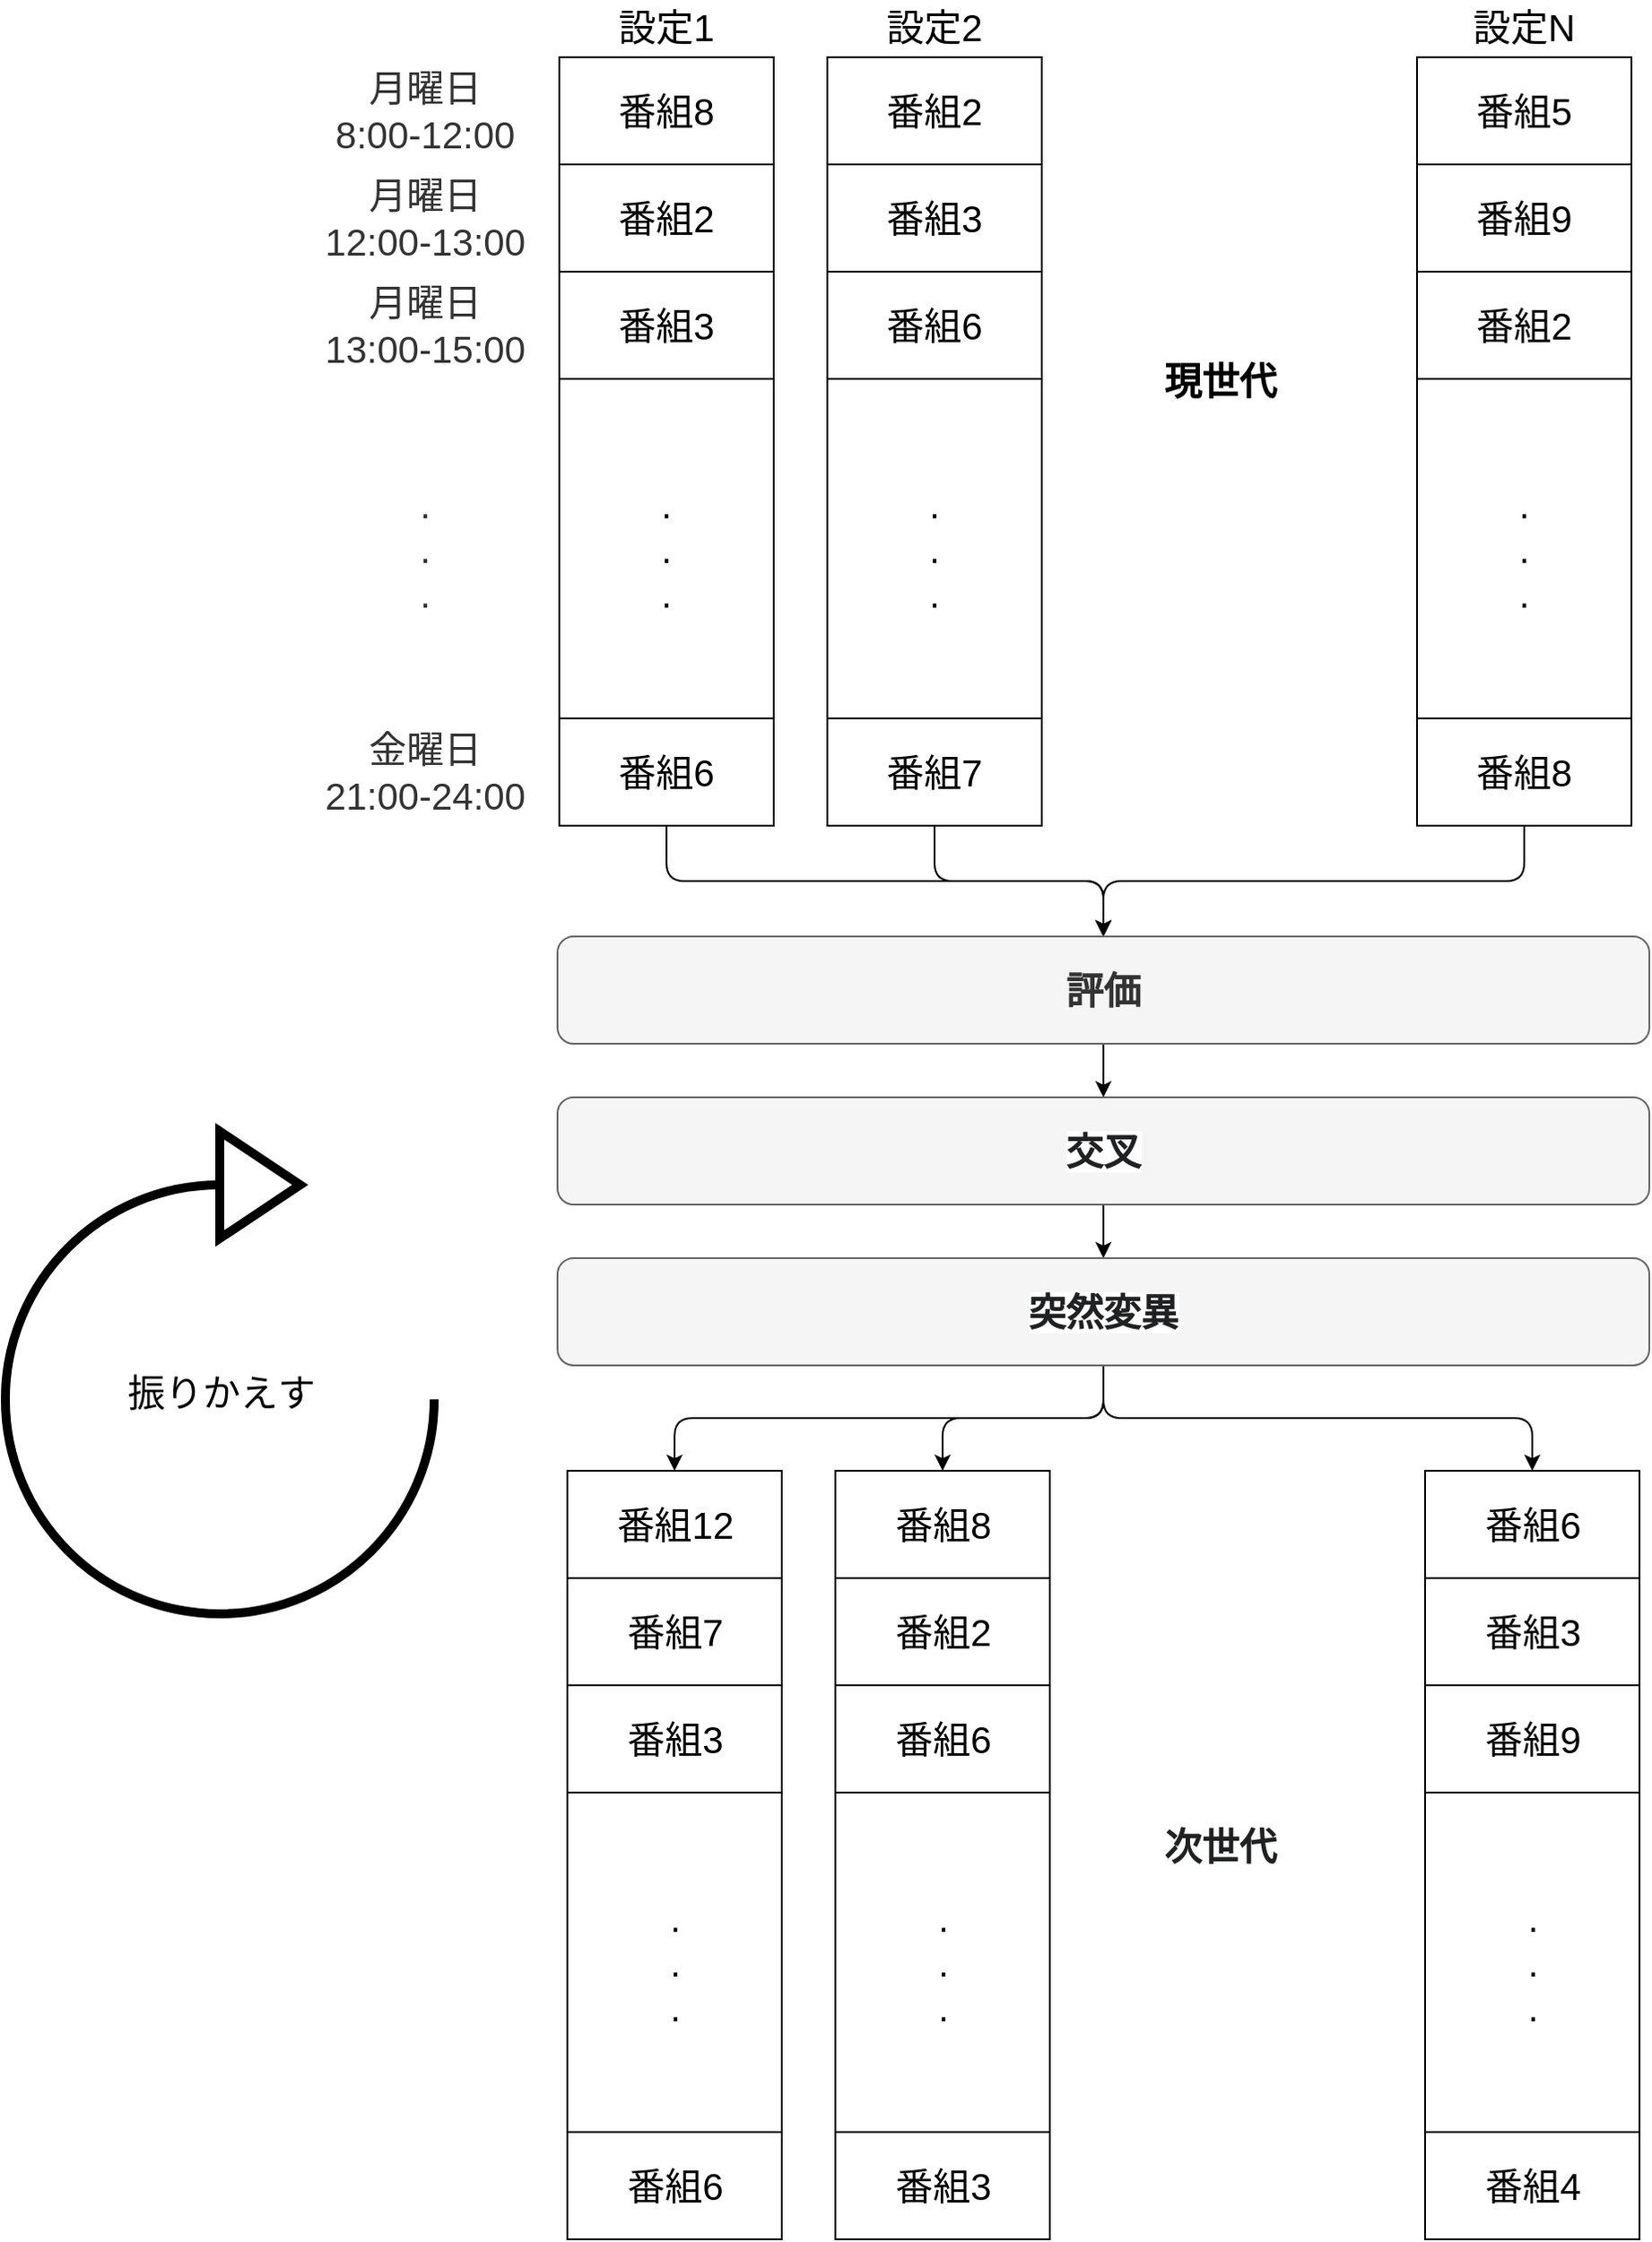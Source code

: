 <mxfile version="20.2.8" type="device"><diagram id="P8wka1WNHysXQKmYr82N" name="ds_impact"><mxGraphModel dx="2545" dy="1680" grid="1" gridSize="10" guides="1" tooltips="1" connect="1" arrows="1" fold="1" page="1" pageScale="1" pageWidth="1169" pageHeight="827" math="0" shadow="0"><root><mxCell id="0"/><mxCell id="1" parent="0"/><mxCell id="0pACigE2Lblwd83LNrGj-1" value="月曜日&lt;br style=&quot;font-size: 21px;&quot;&gt;8:00-12:00" style="rounded=0;whiteSpace=wrap;html=1;fillColor=none;fontColor=#333333;strokeColor=none;fontSize=21;" vertex="1" parent="1"><mxGeometry x="280" y="202" width="150" height="60" as="geometry"/></mxCell><mxCell id="0pACigE2Lblwd83LNrGj-2" value="金曜日&lt;br style=&quot;font-size: 21px;&quot;&gt;21:00-24:00" style="rounded=0;whiteSpace=wrap;html=1;fillColor=none;fontColor=#333333;strokeColor=none;fontSize=21;" vertex="1" parent="1"><mxGeometry x="280" y="572" width="150" height="60" as="geometry"/></mxCell><mxCell id="0pACigE2Lblwd83LNrGj-4" value=".&lt;br style=&quot;font-size: 21px;&quot;&gt;.&lt;br style=&quot;font-size: 21px;&quot;&gt;." style="rounded=0;whiteSpace=wrap;html=1;fillColor=none;fontColor=#333333;strokeColor=none;fontSize=21;" vertex="1" parent="1"><mxGeometry x="280" y="382" width="150" height="190" as="geometry"/></mxCell><mxCell id="0pACigE2Lblwd83LNrGj-11" value="月曜日&lt;br style=&quot;font-size: 21px;&quot;&gt;12:00-13:00" style="rounded=0;whiteSpace=wrap;html=1;fillColor=none;fontColor=#333333;strokeColor=none;fontSize=21;" vertex="1" parent="1"><mxGeometry x="280" y="262" width="150" height="60" as="geometry"/></mxCell><mxCell id="0pACigE2Lblwd83LNrGj-12" value="月曜日&lt;br style=&quot;font-size: 21px;&quot;&gt;13:00-15:00" style="rounded=0;whiteSpace=wrap;html=1;fillColor=none;fontColor=#333333;strokeColor=none;fontSize=21;" vertex="1" parent="1"><mxGeometry x="280" y="322" width="150" height="60" as="geometry"/></mxCell><mxCell id="0pACigE2Lblwd83LNrGj-13" value="番組8" style="rounded=0;whiteSpace=wrap;html=1;fontSize=21;" vertex="1" parent="1"><mxGeometry x="430" y="202" width="120" height="60" as="geometry"/></mxCell><mxCell id="0pACigE2Lblwd83LNrGj-64" value="" style="edgeStyle=orthogonalEdgeStyle;orthogonalLoop=1;jettySize=auto;html=1;fontSize=21;rounded=1;" edge="1" parent="1" source="0pACigE2Lblwd83LNrGj-14" target="0pACigE2Lblwd83LNrGj-39"><mxGeometry relative="1" as="geometry"/></mxCell><mxCell id="0pACigE2Lblwd83LNrGj-14" value="番組6" style="rounded=0;whiteSpace=wrap;html=1;fontSize=21;" vertex="1" parent="1"><mxGeometry x="430" y="572" width="120" height="60" as="geometry"/></mxCell><mxCell id="0pACigE2Lblwd83LNrGj-15" value=".&lt;br style=&quot;font-size: 21px;&quot;&gt;.&lt;br style=&quot;font-size: 21px;&quot;&gt;." style="rounded=0;whiteSpace=wrap;html=1;fontSize=21;" vertex="1" parent="1"><mxGeometry x="430" y="382" width="120" height="190" as="geometry"/></mxCell><mxCell id="0pACigE2Lblwd83LNrGj-16" value="番組2" style="rounded=0;whiteSpace=wrap;html=1;fontSize=21;" vertex="1" parent="1"><mxGeometry x="430" y="262" width="120" height="60" as="geometry"/></mxCell><mxCell id="0pACigE2Lblwd83LNrGj-17" value="番組3" style="rounded=0;whiteSpace=wrap;html=1;fontSize=21;" vertex="1" parent="1"><mxGeometry x="430" y="322" width="120" height="60" as="geometry"/></mxCell><mxCell id="0pACigE2Lblwd83LNrGj-18" value="番組2" style="rounded=0;whiteSpace=wrap;html=1;fontSize=21;" vertex="1" parent="1"><mxGeometry x="580" y="202" width="120" height="60" as="geometry"/></mxCell><mxCell id="0pACigE2Lblwd83LNrGj-65" value="" style="edgeStyle=orthogonalEdgeStyle;rounded=1;orthogonalLoop=1;jettySize=auto;html=1;fontSize=21;" edge="1" parent="1" source="0pACigE2Lblwd83LNrGj-19" target="0pACigE2Lblwd83LNrGj-39"><mxGeometry relative="1" as="geometry"/></mxCell><mxCell id="0pACigE2Lblwd83LNrGj-19" value="番組7" style="rounded=0;whiteSpace=wrap;html=1;fontSize=21;" vertex="1" parent="1"><mxGeometry x="580" y="572" width="120" height="60" as="geometry"/></mxCell><mxCell id="0pACigE2Lblwd83LNrGj-20" value=".&lt;br style=&quot;font-size: 21px;&quot;&gt;.&lt;br style=&quot;font-size: 21px;&quot;&gt;." style="rounded=0;whiteSpace=wrap;html=1;fontSize=21;" vertex="1" parent="1"><mxGeometry x="580" y="382" width="120" height="190" as="geometry"/></mxCell><mxCell id="0pACigE2Lblwd83LNrGj-21" value="番組3" style="rounded=0;whiteSpace=wrap;html=1;fontSize=21;" vertex="1" parent="1"><mxGeometry x="580" y="262" width="120" height="60" as="geometry"/></mxCell><mxCell id="0pACigE2Lblwd83LNrGj-22" value="番組6" style="rounded=0;whiteSpace=wrap;html=1;fontSize=21;" vertex="1" parent="1"><mxGeometry x="580" y="322" width="120" height="60" as="geometry"/></mxCell><mxCell id="0pACigE2Lblwd83LNrGj-25" value="&lt;b style=&quot;font-size: 21px;&quot;&gt;現世代&lt;/b&gt;" style="text;html=1;strokeColor=none;fillColor=none;align=center;verticalAlign=middle;whiteSpace=wrap;rounded=0;fontSize=21;" vertex="1" parent="1"><mxGeometry x="740" y="353" width="120" height="60" as="geometry"/></mxCell><mxCell id="0pACigE2Lblwd83LNrGj-31" value="番組5" style="rounded=0;whiteSpace=wrap;html=1;fontSize=21;" vertex="1" parent="1"><mxGeometry x="910" y="202" width="120" height="60" as="geometry"/></mxCell><mxCell id="0pACigE2Lblwd83LNrGj-66" value="" style="edgeStyle=orthogonalEdgeStyle;rounded=1;orthogonalLoop=1;jettySize=auto;html=1;fontSize=21;" edge="1" parent="1" source="0pACigE2Lblwd83LNrGj-32" target="0pACigE2Lblwd83LNrGj-39"><mxGeometry relative="1" as="geometry"/></mxCell><mxCell id="0pACigE2Lblwd83LNrGj-32" value="番組8" style="rounded=0;whiteSpace=wrap;html=1;fontSize=21;" vertex="1" parent="1"><mxGeometry x="910" y="572" width="120" height="60" as="geometry"/></mxCell><mxCell id="0pACigE2Lblwd83LNrGj-33" value=".&lt;br style=&quot;font-size: 21px;&quot;&gt;.&lt;br style=&quot;font-size: 21px;&quot;&gt;." style="rounded=0;whiteSpace=wrap;html=1;fontSize=21;" vertex="1" parent="1"><mxGeometry x="910" y="382" width="120" height="190" as="geometry"/></mxCell><mxCell id="0pACigE2Lblwd83LNrGj-34" value="番組9" style="rounded=0;whiteSpace=wrap;html=1;fontSize=21;" vertex="1" parent="1"><mxGeometry x="910" y="262" width="120" height="60" as="geometry"/></mxCell><mxCell id="0pACigE2Lblwd83LNrGj-35" value="番組2" style="rounded=0;whiteSpace=wrap;html=1;fontSize=21;" vertex="1" parent="1"><mxGeometry x="910" y="322" width="120" height="60" as="geometry"/></mxCell><mxCell id="0pACigE2Lblwd83LNrGj-36" value="設定1" style="text;html=1;strokeColor=none;fillColor=none;align=center;verticalAlign=middle;whiteSpace=wrap;rounded=0;fontSize=21;" vertex="1" parent="1"><mxGeometry x="460" y="170" width="60" height="30" as="geometry"/></mxCell><mxCell id="0pACigE2Lblwd83LNrGj-37" value="設定2" style="text;html=1;strokeColor=none;fillColor=none;align=center;verticalAlign=middle;whiteSpace=wrap;rounded=0;fontSize=21;" vertex="1" parent="1"><mxGeometry x="610" y="170" width="60" height="30" as="geometry"/></mxCell><mxCell id="0pACigE2Lblwd83LNrGj-38" value="設定N" style="text;html=1;strokeColor=none;fillColor=none;align=center;verticalAlign=middle;whiteSpace=wrap;rounded=0;fontSize=21;" vertex="1" parent="1"><mxGeometry x="940" y="170" width="60" height="30" as="geometry"/></mxCell><mxCell id="0pACigE2Lblwd83LNrGj-62" value="" style="edgeStyle=orthogonalEdgeStyle;rounded=0;orthogonalLoop=1;jettySize=auto;html=1;fontSize=21;" edge="1" parent="1" source="0pACigE2Lblwd83LNrGj-39" target="0pACigE2Lblwd83LNrGj-45"><mxGeometry relative="1" as="geometry"/></mxCell><mxCell id="0pACigE2Lblwd83LNrGj-39" value="評価" style="rounded=1;whiteSpace=wrap;html=1;strokeColor=#666666;fillColor=#f5f5f5;fontColor=#333333;fontSize=21;fontStyle=1" vertex="1" parent="1"><mxGeometry x="429" y="694" width="611" height="60" as="geometry"/></mxCell><mxCell id="0pACigE2Lblwd83LNrGj-63" value="" style="edgeStyle=orthogonalEdgeStyle;rounded=0;orthogonalLoop=1;jettySize=auto;html=1;fontSize=21;" edge="1" parent="1" source="0pACigE2Lblwd83LNrGj-45" target="0pACigE2Lblwd83LNrGj-46"><mxGeometry relative="1" as="geometry"/></mxCell><mxCell id="0pACigE2Lblwd83LNrGj-45" value="&lt;b style=&quot;color: rgb(32, 33, 34); font-family: sans-serif; font-size: 21px; text-align: left; background-color: rgb(255, 255, 255);&quot;&gt;交叉&lt;/b&gt;" style="rounded=1;whiteSpace=wrap;html=1;strokeColor=#666666;fillColor=#f5f5f5;fontColor=#333333;fontSize=21;" vertex="1" parent="1"><mxGeometry x="429" y="784" width="611" height="60" as="geometry"/></mxCell><mxCell id="0pACigE2Lblwd83LNrGj-68" style="edgeStyle=orthogonalEdgeStyle;rounded=1;orthogonalLoop=1;jettySize=auto;html=1;entryX=0.5;entryY=0;entryDx=0;entryDy=0;fontSize=21;" edge="1" parent="1" source="0pACigE2Lblwd83LNrGj-46" target="0pACigE2Lblwd83LNrGj-47"><mxGeometry relative="1" as="geometry"/></mxCell><mxCell id="0pACigE2Lblwd83LNrGj-69" style="edgeStyle=orthogonalEdgeStyle;rounded=1;orthogonalLoop=1;jettySize=auto;html=1;entryX=0.5;entryY=0;entryDx=0;entryDy=0;fontSize=21;" edge="1" parent="1" source="0pACigE2Lblwd83LNrGj-46" target="0pACigE2Lblwd83LNrGj-52"><mxGeometry relative="1" as="geometry"/></mxCell><mxCell id="0pACigE2Lblwd83LNrGj-70" style="edgeStyle=orthogonalEdgeStyle;rounded=1;orthogonalLoop=1;jettySize=auto;html=1;entryX=0.5;entryY=0;entryDx=0;entryDy=0;fontSize=21;" edge="1" parent="1" source="0pACigE2Lblwd83LNrGj-46" target="0pACigE2Lblwd83LNrGj-57"><mxGeometry relative="1" as="geometry"/></mxCell><mxCell id="0pACigE2Lblwd83LNrGj-46" value="&lt;b style=&quot;color: rgb(32, 33, 34); font-family: sans-serif; font-size: 21px; text-align: left; background-color: rgb(255, 255, 255);&quot;&gt;突然変異&lt;/b&gt;" style="rounded=1;whiteSpace=wrap;html=1;strokeColor=#666666;fillColor=#f5f5f5;fontColor=#333333;fontSize=21;" vertex="1" parent="1"><mxGeometry x="429" y="874" width="611" height="60" as="geometry"/></mxCell><mxCell id="0pACigE2Lblwd83LNrGj-47" value="番組12" style="rounded=0;whiteSpace=wrap;html=1;fontSize=21;" vertex="1" parent="1"><mxGeometry x="434.5" y="993" width="120" height="60" as="geometry"/></mxCell><mxCell id="0pACigE2Lblwd83LNrGj-48" value="番組6" style="rounded=0;whiteSpace=wrap;html=1;fontSize=21;" vertex="1" parent="1"><mxGeometry x="434.5" y="1363" width="120" height="60" as="geometry"/></mxCell><mxCell id="0pACigE2Lblwd83LNrGj-49" value=".&lt;br style=&quot;font-size: 21px;&quot;&gt;.&lt;br style=&quot;font-size: 21px;&quot;&gt;." style="rounded=0;whiteSpace=wrap;html=1;fontSize=21;" vertex="1" parent="1"><mxGeometry x="434.5" y="1173" width="120" height="190" as="geometry"/></mxCell><mxCell id="0pACigE2Lblwd83LNrGj-50" value="番組7" style="rounded=0;whiteSpace=wrap;html=1;fontSize=21;" vertex="1" parent="1"><mxGeometry x="434.5" y="1053" width="120" height="60" as="geometry"/></mxCell><mxCell id="0pACigE2Lblwd83LNrGj-51" value="番組3" style="rounded=0;whiteSpace=wrap;html=1;fontSize=21;" vertex="1" parent="1"><mxGeometry x="434.5" y="1113" width="120" height="60" as="geometry"/></mxCell><mxCell id="0pACigE2Lblwd83LNrGj-52" value="番組8" style="rounded=0;whiteSpace=wrap;html=1;fontSize=21;" vertex="1" parent="1"><mxGeometry x="584.5" y="993" width="120" height="60" as="geometry"/></mxCell><mxCell id="0pACigE2Lblwd83LNrGj-53" value="番組3" style="rounded=0;whiteSpace=wrap;html=1;fontSize=21;" vertex="1" parent="1"><mxGeometry x="584.5" y="1363" width="120" height="60" as="geometry"/></mxCell><mxCell id="0pACigE2Lblwd83LNrGj-54" value=".&lt;br style=&quot;font-size: 21px;&quot;&gt;.&lt;br style=&quot;font-size: 21px;&quot;&gt;." style="rounded=0;whiteSpace=wrap;html=1;fontSize=21;" vertex="1" parent="1"><mxGeometry x="584.5" y="1173" width="120" height="190" as="geometry"/></mxCell><mxCell id="0pACigE2Lblwd83LNrGj-55" value="番組2" style="rounded=0;whiteSpace=wrap;html=1;fontSize=21;" vertex="1" parent="1"><mxGeometry x="584.5" y="1053" width="120" height="60" as="geometry"/></mxCell><mxCell id="0pACigE2Lblwd83LNrGj-56" value="番組6" style="rounded=0;whiteSpace=wrap;html=1;fontSize=21;" vertex="1" parent="1"><mxGeometry x="584.5" y="1113" width="120" height="60" as="geometry"/></mxCell><mxCell id="0pACigE2Lblwd83LNrGj-57" value="番組6" style="rounded=0;whiteSpace=wrap;html=1;fontSize=21;" vertex="1" parent="1"><mxGeometry x="914.5" y="993" width="120" height="60" as="geometry"/></mxCell><mxCell id="0pACigE2Lblwd83LNrGj-58" value="番組4" style="rounded=0;whiteSpace=wrap;html=1;fontSize=21;" vertex="1" parent="1"><mxGeometry x="914.5" y="1363" width="120" height="60" as="geometry"/></mxCell><mxCell id="0pACigE2Lblwd83LNrGj-59" value=".&lt;br style=&quot;font-size: 21px;&quot;&gt;.&lt;br style=&quot;font-size: 21px;&quot;&gt;." style="rounded=0;whiteSpace=wrap;html=1;fontSize=21;" vertex="1" parent="1"><mxGeometry x="914.5" y="1173" width="120" height="190" as="geometry"/></mxCell><mxCell id="0pACigE2Lblwd83LNrGj-60" value="番組3" style="rounded=0;whiteSpace=wrap;html=1;fontSize=21;" vertex="1" parent="1"><mxGeometry x="914.5" y="1053" width="120" height="60" as="geometry"/></mxCell><mxCell id="0pACigE2Lblwd83LNrGj-61" value="番組9" style="rounded=0;whiteSpace=wrap;html=1;fontSize=21;" vertex="1" parent="1"><mxGeometry x="914.5" y="1113" width="120" height="60" as="geometry"/></mxCell><mxCell id="0pACigE2Lblwd83LNrGj-71" value="" style="html=1;verticalLabelPosition=bottom;align=center;labelBackgroundColor=#ffffff;verticalAlign=top;strokeWidth=5;strokeColor=#000000;shadow=0;dashed=0;shape=mxgraph.ios7.icons.reload;fontSize=21;fillColor=none;aspect=fixed;" vertex="1" parent="1"><mxGeometry x="120" y="803" width="240" height="270" as="geometry"/></mxCell><mxCell id="0pACigE2Lblwd83LNrGj-73" value="振りかえす" style="text;html=1;strokeColor=none;fillColor=none;align=center;verticalAlign=middle;whiteSpace=wrap;rounded=0;strokeWidth=5;fontSize=21;" vertex="1" parent="1"><mxGeometry x="186" y="934" width="110" height="30" as="geometry"/></mxCell><mxCell id="0pACigE2Lblwd83LNrGj-76" value="&lt;span style=&quot;color: rgb(32, 33, 34); font-family: sans-serif; text-align: left; background-color: rgb(255, 255, 255); font-size: 21px;&quot;&gt;&lt;font style=&quot;font-size: 21px;&quot;&gt;&lt;b style=&quot;font-size: 21px;&quot;&gt;次世代&lt;/b&gt;&lt;/font&gt;&lt;/span&gt;" style="text;html=1;strokeColor=none;fillColor=none;align=center;verticalAlign=middle;whiteSpace=wrap;rounded=0;strokeWidth=5;fontSize=21;" vertex="1" parent="1"><mxGeometry x="740" y="1173" width="120" height="60" as="geometry"/></mxCell></root></mxGraphModel></diagram></mxfile>